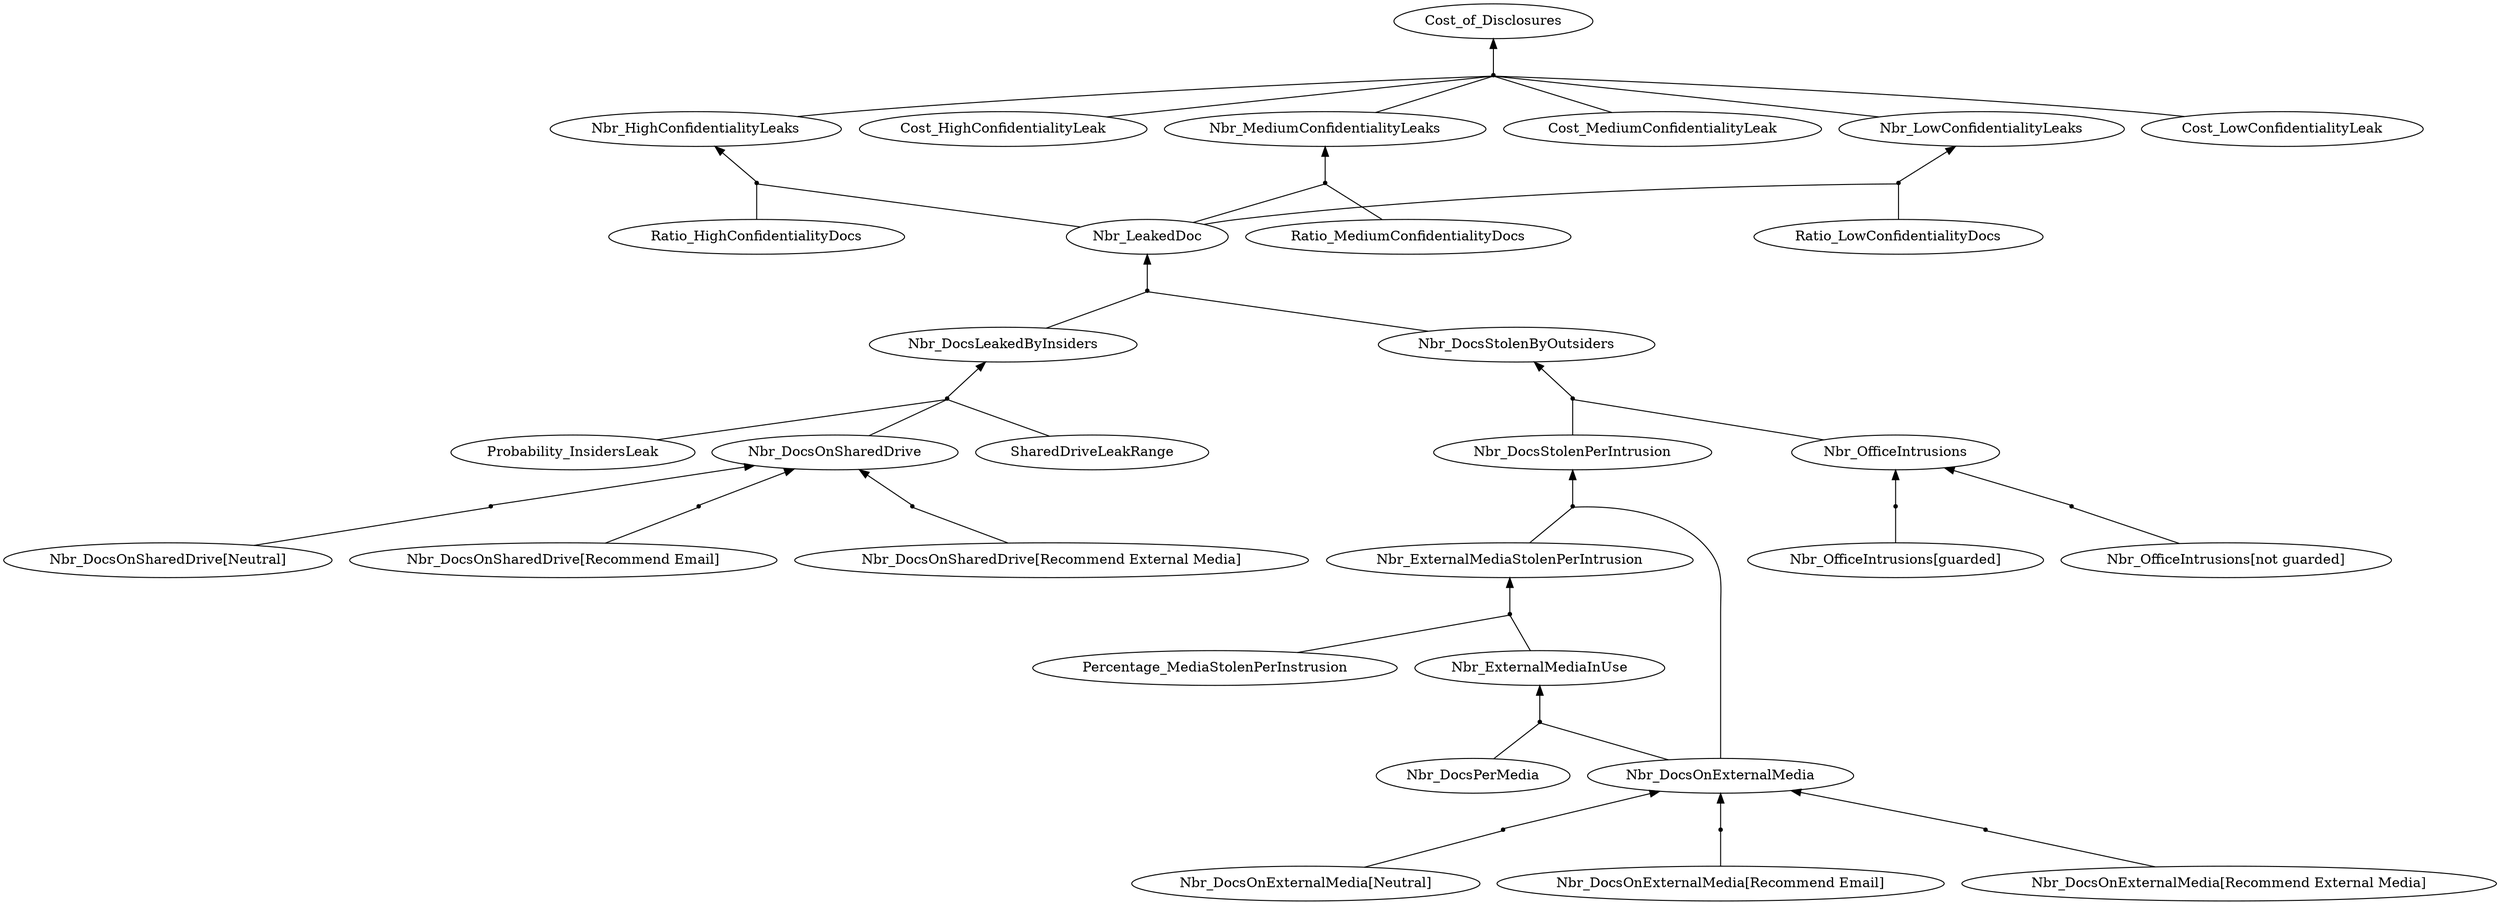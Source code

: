digraph G { 
rankdir = BT 
"Probability_InsidersLeak" [shape = oval] 
AndRef0[shape = point] 
AndRef0->"Nbr_DocsOnSharedDrive"
"Nbr_DocsOnSharedDrive[Neutral]"->AndRef0 [dir = none] 
AndRef1[shape = point] 
AndRef1->"Nbr_DocsOnSharedDrive"
"Nbr_DocsOnSharedDrive[Recommend Email]"->AndRef1 [dir = none] 
AndRef2[shape = point] 
AndRef2->"Nbr_DocsOnSharedDrive"
"Nbr_DocsOnSharedDrive[Recommend External Media]"->AndRef2 [dir = none] 
"Nbr_DocsOnSharedDrive" [shape = oval] 
"SharedDriveLeakRange" [shape = oval] 
"Nbr_DocsLeakedByInsiders" [shape = oval] 
AndRef3[shape = point] 
AndRef3->"Nbr_DocsLeakedByInsiders"
"Probability_InsidersLeak"->AndRef3 [dir = none] 
"Nbr_DocsOnSharedDrive"->AndRef3 [dir = none] 
"SharedDriveLeakRange"->AndRef3 [dir = none] 
AndRef4[shape = point] 
AndRef4->"Nbr_OfficeIntrusions"
"Nbr_OfficeIntrusions[not guarded]"->AndRef4 [dir = none] 
AndRef5[shape = point] 
AndRef5->"Nbr_OfficeIntrusions"
"Nbr_OfficeIntrusions[guarded]"->AndRef5 [dir = none] 
"Nbr_OfficeIntrusions" [shape = oval] 
AndRef6[shape = point] 
AndRef6->"Nbr_DocsOnExternalMedia"
"Nbr_DocsOnExternalMedia[Neutral]"->AndRef6 [dir = none] 
AndRef7[shape = point] 
AndRef7->"Nbr_DocsOnExternalMedia"
"Nbr_DocsOnExternalMedia[Recommend Email]"->AndRef7 [dir = none] 
AndRef8[shape = point] 
AndRef8->"Nbr_DocsOnExternalMedia"
"Nbr_DocsOnExternalMedia[Recommend External Media]"->AndRef8 [dir = none] 
"Nbr_DocsOnExternalMedia" [shape = oval] 
"Nbr_DocsPerMedia" [shape = oval] 
"Nbr_ExternalMediaInUse" [shape = oval] 
AndRef9[shape = point] 
AndRef9->"Nbr_ExternalMediaInUse"
"Nbr_DocsOnExternalMedia"->AndRef9 [dir = none] 
"Nbr_DocsPerMedia"->AndRef9 [dir = none] 
"Percentage_MediaStolenPerInstrusion" [shape = oval] 
"Nbr_ExternalMediaStolenPerIntrusion" [shape = oval] 
AndRef10[shape = point] 
AndRef10->"Nbr_ExternalMediaStolenPerIntrusion"
"Nbr_ExternalMediaInUse"->AndRef10 [dir = none] 
"Percentage_MediaStolenPerInstrusion"->AndRef10 [dir = none] 
"Nbr_DocsStolenPerIntrusion" [shape = oval] 
AndRef11[shape = point] 
AndRef11->"Nbr_DocsStolenPerIntrusion"
"Nbr_ExternalMediaStolenPerIntrusion"->AndRef11 [dir = none] 
"Nbr_DocsOnExternalMedia"->AndRef11 [dir = none] 
"Nbr_DocsStolenByOutsiders" [shape = oval] 
AndRef12[shape = point] 
AndRef12->"Nbr_DocsStolenByOutsiders"
"Nbr_OfficeIntrusions"->AndRef12 [dir = none] 
"Nbr_DocsStolenPerIntrusion"->AndRef12 [dir = none] 
"Nbr_LeakedDoc" [shape = oval] 
AndRef13[shape = point] 
AndRef13->"Nbr_LeakedDoc"
"Nbr_DocsLeakedByInsiders"->AndRef13 [dir = none] 
"Nbr_DocsStolenByOutsiders"->AndRef13 [dir = none] 
"Ratio_HighConfidentialityDocs" [shape = oval] 
"Nbr_HighConfidentialityLeaks" [shape = oval] 
AndRef14[shape = point] 
AndRef14->"Nbr_HighConfidentialityLeaks"
"Nbr_LeakedDoc"->AndRef14 [dir = none] 
"Ratio_HighConfidentialityDocs"->AndRef14 [dir = none] 
"Cost_HighConfidentialityLeak" [shape = oval] 
"Ratio_MediumConfidentialityDocs" [shape = oval] 
"Nbr_MediumConfidentialityLeaks" [shape = oval] 
AndRef15[shape = point] 
AndRef15->"Nbr_MediumConfidentialityLeaks"
"Nbr_LeakedDoc"->AndRef15 [dir = none] 
"Ratio_MediumConfidentialityDocs"->AndRef15 [dir = none] 
"Cost_MediumConfidentialityLeak" [shape = oval] 
"Ratio_LowConfidentialityDocs" [shape = oval] 
"Nbr_LowConfidentialityLeaks" [shape = oval] 
AndRef16[shape = point] 
AndRef16->"Nbr_LowConfidentialityLeaks"
"Nbr_LeakedDoc"->AndRef16 [dir = none] 
"Ratio_LowConfidentialityDocs"->AndRef16 [dir = none] 
"Cost_LowConfidentialityLeak" [shape = oval] 
"Cost_of_Disclosures" [shape = oval] 
AndRef17[shape = point] 
AndRef17->"Cost_of_Disclosures"
"Nbr_HighConfidentialityLeaks"->AndRef17 [dir = none] 
"Cost_HighConfidentialityLeak"->AndRef17 [dir = none] 
"Nbr_MediumConfidentialityLeaks"->AndRef17 [dir = none] 
"Cost_MediumConfidentialityLeak"->AndRef17 [dir = none] 
"Nbr_LowConfidentialityLeaks"->AndRef17 [dir = none] 
"Cost_LowConfidentialityLeak"->AndRef17 [dir = none] 
}
